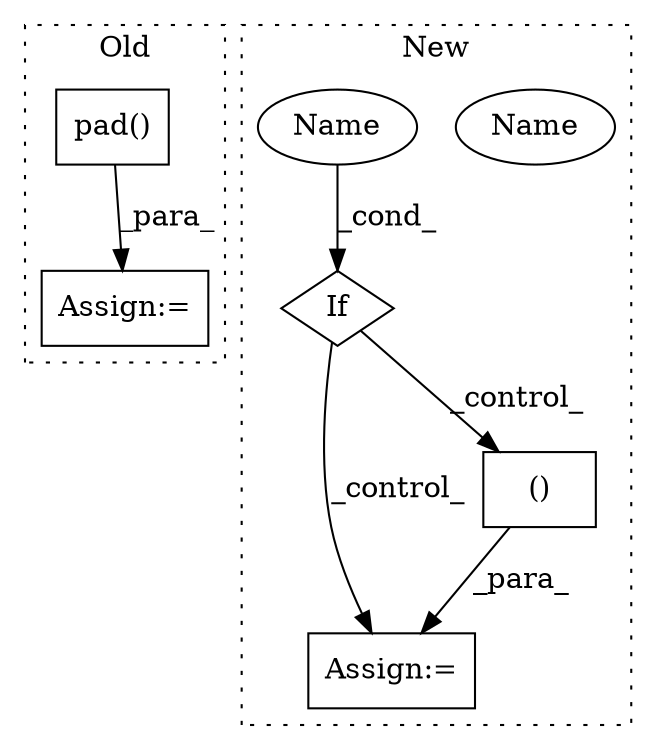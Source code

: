 digraph G {
subgraph cluster0 {
1 [label="pad()" a="75" s="2892,2924" l="19,110" shape="box"];
3 [label="Assign:=" a="68" s="2889" l="3" shape="box"];
label = "Old";
style="dotted";
}
subgraph cluster1 {
2 [label="If" a="96" s="2983" l="3" shape="diamond"];
4 [label="Assign:=" a="68" s="3040" l="3" shape="box"];
5 [label="Name" a="87" s="2986" l="17" shape="ellipse"];
6 [label="()" a="54" s="3082" l="0" shape="box"];
7 [label="Name" a="87" s="2986" l="17" shape="ellipse"];
label = "New";
style="dotted";
}
1 -> 3 [label="_para_"];
2 -> 4 [label="_control_"];
2 -> 6 [label="_control_"];
6 -> 4 [label="_para_"];
7 -> 2 [label="_cond_"];
}